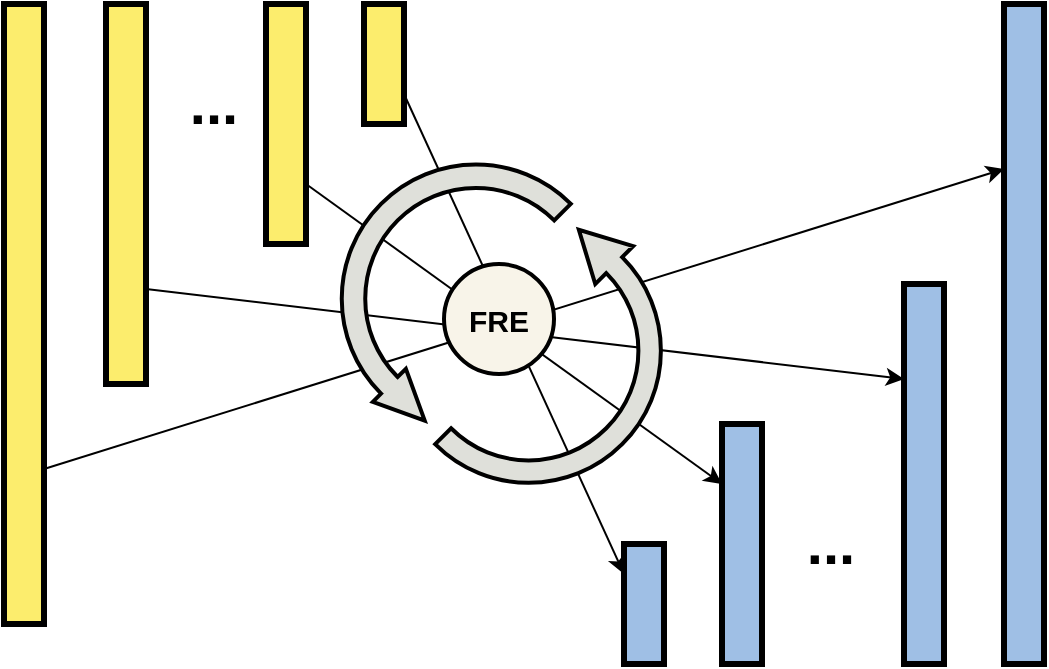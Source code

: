 <mxfile version="21.1.8" type="github">
  <diagram name="第 1 页" id="ne3iBb0nPlTjrxQR7bVG">
    <mxGraphModel dx="2514" dy="889" grid="1" gridSize="10" guides="1" tooltips="1" connect="1" arrows="1" fold="1" page="1" pageScale="1" pageWidth="827" pageHeight="1169" math="0" shadow="0">
      <root>
        <mxCell id="0" />
        <mxCell id="1" parent="0" />
        <mxCell id="iH12QLXyvVw_V8KLyItS-1" value="" style="rounded=0;whiteSpace=wrap;html=1;rotation=0;fillColor=#fced6d;strokeWidth=3;" vertex="1" parent="1">
          <mxGeometry x="-290" y="160" width="20" height="310" as="geometry" />
        </mxCell>
        <mxCell id="iH12QLXyvVw_V8KLyItS-2" value="" style="rounded=0;whiteSpace=wrap;html=1;rotation=0;strokeWidth=3;fillColor=#fced6d;" vertex="1" parent="1">
          <mxGeometry x="-159" y="160" width="20" height="120" as="geometry" />
        </mxCell>
        <mxCell id="iH12QLXyvVw_V8KLyItS-3" value="" style="rounded=0;whiteSpace=wrap;html=1;rotation=0;strokeWidth=3;fillColor=#fced6d;" vertex="1" parent="1">
          <mxGeometry x="-110" y="160" width="20" height="60" as="geometry" />
        </mxCell>
        <mxCell id="iH12QLXyvVw_V8KLyItS-4" value="" style="rounded=0;whiteSpace=wrap;html=1;rotation=0;strokeWidth=3;fillColor=#abb9c4;" vertex="1" parent="1">
          <mxGeometry x="210" y="160" width="20" height="330" as="geometry" />
        </mxCell>
        <mxCell id="iH12QLXyvVw_V8KLyItS-5" value="" style="rounded=0;whiteSpace=wrap;html=1;rotation=0;strokeWidth=3;fillColor=#abb9c4;" vertex="1" parent="1">
          <mxGeometry x="69" y="370" width="20" height="120" as="geometry" />
        </mxCell>
        <mxCell id="iH12QLXyvVw_V8KLyItS-6" value="" style="rounded=0;whiteSpace=wrap;html=1;rotation=0;strokeWidth=3;fillColor=#9FBFE5;" vertex="1" parent="1">
          <mxGeometry x="20" y="430" width="20" height="60" as="geometry" />
        </mxCell>
        <mxCell id="iH12QLXyvVw_V8KLyItS-49" value="" style="rounded=0;whiteSpace=wrap;html=1;rotation=0;strokeWidth=3;fillColor=#fced6d;" vertex="1" parent="1">
          <mxGeometry x="-239" y="160" width="20" height="190" as="geometry" />
        </mxCell>
        <mxCell id="iH12QLXyvVw_V8KLyItS-50" value="" style="rounded=0;whiteSpace=wrap;html=1;rotation=0;strokeWidth=3;fillColor=#abb9c4;" vertex="1" parent="1">
          <mxGeometry x="160" y="300" width="20" height="190" as="geometry" />
        </mxCell>
        <mxCell id="iH12QLXyvVw_V8KLyItS-55" value="" style="endArrow=classic;html=1;rounded=0;exitX=1;exitY=0.75;exitDx=0;exitDy=0;entryX=0;entryY=0.25;entryDx=0;entryDy=0;" edge="1" parent="1" source="iH12QLXyvVw_V8KLyItS-3" target="iH12QLXyvVw_V8KLyItS-6">
          <mxGeometry width="50" height="50" relative="1" as="geometry">
            <mxPoint x="-20" y="425" as="sourcePoint" />
            <mxPoint x="30" y="375" as="targetPoint" />
          </mxGeometry>
        </mxCell>
        <mxCell id="iH12QLXyvVw_V8KLyItS-57" value="" style="endArrow=classic;html=1;rounded=0;exitX=1;exitY=0.75;exitDx=0;exitDy=0;entryX=0;entryY=0.25;entryDx=0;entryDy=0;" edge="1" parent="1" source="iH12QLXyvVw_V8KLyItS-49" target="iH12QLXyvVw_V8KLyItS-50">
          <mxGeometry width="50" height="50" relative="1" as="geometry">
            <mxPoint x="60" y="165" as="sourcePoint" />
            <mxPoint x="120" y="345" as="targetPoint" />
          </mxGeometry>
        </mxCell>
        <mxCell id="iH12QLXyvVw_V8KLyItS-58" value="" style="endArrow=classic;html=1;rounded=0;exitX=1;exitY=0.75;exitDx=0;exitDy=0;entryX=0;entryY=0.25;entryDx=0;entryDy=0;" edge="1" parent="1" source="iH12QLXyvVw_V8KLyItS-1" target="iH12QLXyvVw_V8KLyItS-4">
          <mxGeometry width="50" height="50" relative="1" as="geometry">
            <mxPoint x="30" y="155" as="sourcePoint" />
            <mxPoint x="80" y="105" as="targetPoint" />
          </mxGeometry>
        </mxCell>
        <mxCell id="iH12QLXyvVw_V8KLyItS-63" value="" style="endArrow=classic;html=1;rounded=0;exitX=1;exitY=0.75;exitDx=0;exitDy=0;entryX=0;entryY=0.25;entryDx=0;entryDy=0;" edge="1" parent="1" source="iH12QLXyvVw_V8KLyItS-2" target="iH12QLXyvVw_V8KLyItS-5">
          <mxGeometry width="50" height="50" relative="1" as="geometry">
            <mxPoint x="90" y="175" as="sourcePoint" />
            <mxPoint x="140" y="125" as="targetPoint" />
          </mxGeometry>
        </mxCell>
        <mxCell id="iH12QLXyvVw_V8KLyItS-23" value="FRE" style="ellipse;whiteSpace=wrap;html=1;aspect=fixed;rotation=0;movable=1;resizable=1;rotatable=1;deletable=1;editable=1;locked=0;connectable=1;fillColor=#f8f4e9;strokeWidth=2;fontStyle=1;fontSize=15;" vertex="1" parent="1">
          <mxGeometry x="-70" y="290" width="55" height="55" as="geometry" />
        </mxCell>
        <mxCell id="iH12QLXyvVw_V8KLyItS-66" value="" style="html=1;shadow=0;dashed=0;align=center;verticalAlign=middle;shape=mxgraph.arrows2.uTurnArrow;dy=5.87;arrowHead=23.37;dx2=25;flipH=1;rotation=-135;fillColor=#dfe0da;strokeWidth=2;" vertex="1" parent="1">
          <mxGeometry x="-110.85" y="209.65" width="50" height="140" as="geometry" />
        </mxCell>
        <mxCell id="iH12QLXyvVw_V8KLyItS-68" value="" style="html=1;shadow=0;dashed=0;align=center;verticalAlign=middle;shape=mxgraph.arrows2.uTurnArrow;dy=5.62;arrowHead=26.79;dx2=25;flipH=1;rotation=45;fillColor=#dfe0da;strokeWidth=2;" vertex="1" parent="1">
          <mxGeometry x="-20" y="290" width="49" height="140" as="geometry" />
        </mxCell>
        <mxCell id="iH12QLXyvVw_V8KLyItS-70" value="&lt;b&gt;&lt;font style=&quot;font-size: 29px;&quot;&gt;...&lt;/font&gt;&lt;/b&gt;" style="rounded=0;whiteSpace=wrap;html=1;strokeColor=none;" vertex="1" parent="1">
          <mxGeometry x="-200" y="200" width="30" height="20" as="geometry" />
        </mxCell>
        <mxCell id="iH12QLXyvVw_V8KLyItS-71" value="&lt;b&gt;&lt;font style=&quot;font-size: 29px;&quot;&gt;...&lt;/font&gt;&lt;/b&gt;" style="rounded=0;whiteSpace=wrap;html=1;strokeColor=none;" vertex="1" parent="1">
          <mxGeometry x="93.5" y="420" width="59" height="20" as="geometry" />
        </mxCell>
        <mxCell id="iH12QLXyvVw_V8KLyItS-74" value="" style="rounded=0;whiteSpace=wrap;html=1;rotation=0;strokeWidth=3;fillColor=#9FBFE5;" vertex="1" parent="1">
          <mxGeometry x="210" y="160" width="20" height="330" as="geometry" />
        </mxCell>
        <mxCell id="iH12QLXyvVw_V8KLyItS-75" value="" style="rounded=0;whiteSpace=wrap;html=1;rotation=0;strokeWidth=3;fillColor=#9FBFE5;" vertex="1" parent="1">
          <mxGeometry x="160" y="300" width="20" height="190" as="geometry" />
        </mxCell>
        <mxCell id="iH12QLXyvVw_V8KLyItS-76" value="" style="rounded=0;whiteSpace=wrap;html=1;rotation=0;strokeWidth=3;fillColor=#9FBFE5;" vertex="1" parent="1">
          <mxGeometry x="69" y="370" width="20" height="120" as="geometry" />
        </mxCell>
      </root>
    </mxGraphModel>
  </diagram>
</mxfile>
